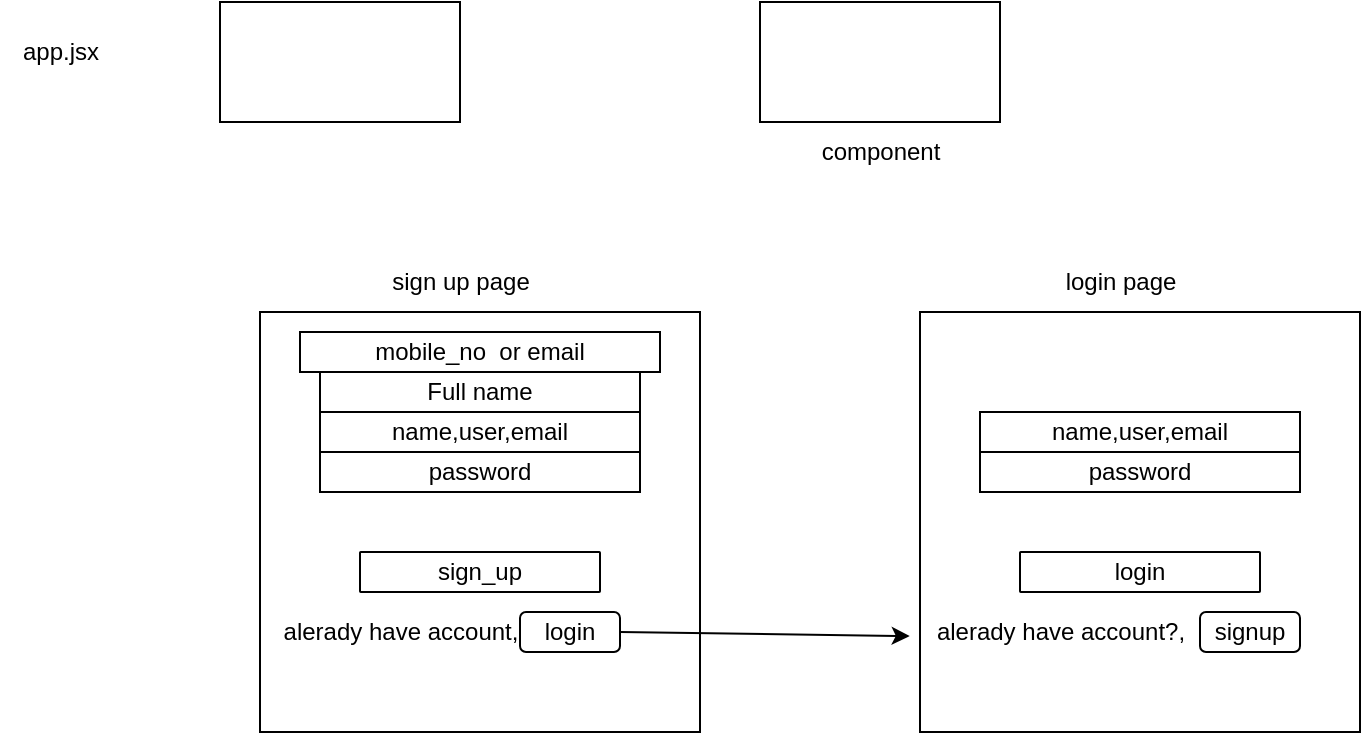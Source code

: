 <mxfile>
    <diagram id="IPlb3M_E_COdG-401LOE" name="Page-1">
        <mxGraphModel dx="626" dy="390" grid="1" gridSize="10" guides="1" tooltips="1" connect="1" arrows="1" fold="1" page="1" pageScale="1" pageWidth="850" pageHeight="1100" math="0" shadow="0">
            <root>
                <mxCell id="0"/>
                <mxCell id="1" parent="0"/>
                <mxCell id="2" value="" style="rounded=0;whiteSpace=wrap;html=1;" vertex="1" parent="1">
                    <mxGeometry x="160" y="15" width="120" height="60" as="geometry"/>
                </mxCell>
                <mxCell id="3" value="app.jsx" style="text;html=1;align=center;verticalAlign=middle;resizable=0;points=[];autosize=1;strokeColor=none;fillColor=none;" vertex="1" parent="1">
                    <mxGeometry x="50" y="25" width="60" height="30" as="geometry"/>
                </mxCell>
                <mxCell id="4" value="" style="whiteSpace=wrap;html=1;" vertex="1" parent="1">
                    <mxGeometry x="430" y="15" width="120" height="60" as="geometry"/>
                </mxCell>
                <mxCell id="5" value="component" style="text;html=1;align=center;verticalAlign=middle;resizable=0;points=[];autosize=1;strokeColor=none;fillColor=none;" vertex="1" parent="1">
                    <mxGeometry x="450" y="75" width="80" height="30" as="geometry"/>
                </mxCell>
                <mxCell id="26" value="" style="group" vertex="1" connectable="0" parent="1">
                    <mxGeometry x="180" y="140" width="220" height="240" as="geometry"/>
                </mxCell>
                <mxCell id="6" value="" style="whiteSpace=wrap;html=1;" vertex="1" parent="26">
                    <mxGeometry y="30" width="220" height="210" as="geometry"/>
                </mxCell>
                <mxCell id="7" value="sign up page" style="text;html=1;align=center;verticalAlign=middle;resizable=0;points=[];autosize=1;strokeColor=none;fillColor=none;" vertex="1" parent="26">
                    <mxGeometry x="55" width="90" height="30" as="geometry"/>
                </mxCell>
                <mxCell id="9" value="sign_up" style="rounded=1;whiteSpace=wrap;html=1;arcSize=2;" vertex="1" parent="26">
                    <mxGeometry x="50" y="150" width="120" height="20" as="geometry"/>
                </mxCell>
                <mxCell id="10" value="mobile_no&amp;nbsp; or email" style="rounded=0;whiteSpace=wrap;html=1;" vertex="1" parent="26">
                    <mxGeometry x="20" y="40" width="180" height="20" as="geometry"/>
                </mxCell>
                <mxCell id="11" value="login" style="rounded=1;whiteSpace=wrap;html=1;" vertex="1" parent="26">
                    <mxGeometry x="130" y="180" width="50" height="20" as="geometry"/>
                </mxCell>
                <mxCell id="12" value="Full name" style="rounded=0;whiteSpace=wrap;html=1;" vertex="1" parent="26">
                    <mxGeometry x="30" y="60" width="160" height="20" as="geometry"/>
                </mxCell>
                <mxCell id="14" value="name,user,email" style="rounded=0;whiteSpace=wrap;html=1;" vertex="1" parent="26">
                    <mxGeometry x="30" y="80" width="160" height="20" as="geometry"/>
                </mxCell>
                <mxCell id="15" value="password" style="rounded=0;whiteSpace=wrap;html=1;" vertex="1" parent="26">
                    <mxGeometry x="30" y="100" width="160" height="20" as="geometry"/>
                </mxCell>
                <mxCell id="17" value="alerady have account," style="text;html=1;align=center;verticalAlign=middle;resizable=0;points=[];autosize=1;strokeColor=none;fillColor=none;" vertex="1" parent="26">
                    <mxGeometry y="175" width="140" height="30" as="geometry"/>
                </mxCell>
                <mxCell id="28" value="" style="whiteSpace=wrap;html=1;" vertex="1" parent="1">
                    <mxGeometry x="510" y="170" width="220" height="210" as="geometry"/>
                </mxCell>
                <mxCell id="29" value="login page" style="text;html=1;align=center;verticalAlign=middle;resizable=0;points=[];autosize=1;strokeColor=none;fillColor=none;" vertex="1" parent="1">
                    <mxGeometry x="570" y="140" width="80" height="30" as="geometry"/>
                </mxCell>
                <mxCell id="30" value="login" style="rounded=1;whiteSpace=wrap;html=1;arcSize=2;" vertex="1" parent="1">
                    <mxGeometry x="560" y="290" width="120" height="20" as="geometry"/>
                </mxCell>
                <mxCell id="32" value="signup" style="rounded=1;whiteSpace=wrap;html=1;" vertex="1" parent="1">
                    <mxGeometry x="650" y="320" width="50" height="20" as="geometry"/>
                </mxCell>
                <mxCell id="34" value="name,user,email" style="rounded=0;whiteSpace=wrap;html=1;" vertex="1" parent="1">
                    <mxGeometry x="540" y="220" width="160" height="20" as="geometry"/>
                </mxCell>
                <mxCell id="35" value="password" style="rounded=0;whiteSpace=wrap;html=1;" vertex="1" parent="1">
                    <mxGeometry x="540" y="240" width="160" height="20" as="geometry"/>
                </mxCell>
                <mxCell id="36" value="alerady have account?," style="text;html=1;align=center;verticalAlign=middle;resizable=0;points=[];autosize=1;strokeColor=none;fillColor=none;" vertex="1" parent="1">
                    <mxGeometry x="505" y="315" width="150" height="30" as="geometry"/>
                </mxCell>
                <mxCell id="37" value="" style="endArrow=classic;html=1;entryX=-0.001;entryY=0.568;entryDx=0;entryDy=0;entryPerimeter=0;exitX=1;exitY=0.5;exitDx=0;exitDy=0;" edge="1" parent="1" source="11" target="36">
                    <mxGeometry width="50" height="50" relative="1" as="geometry">
                        <mxPoint x="470" y="320" as="sourcePoint"/>
                        <mxPoint x="520" y="270" as="targetPoint"/>
                        <Array as="points"/>
                    </mxGeometry>
                </mxCell>
            </root>
        </mxGraphModel>
    </diagram>
</mxfile>